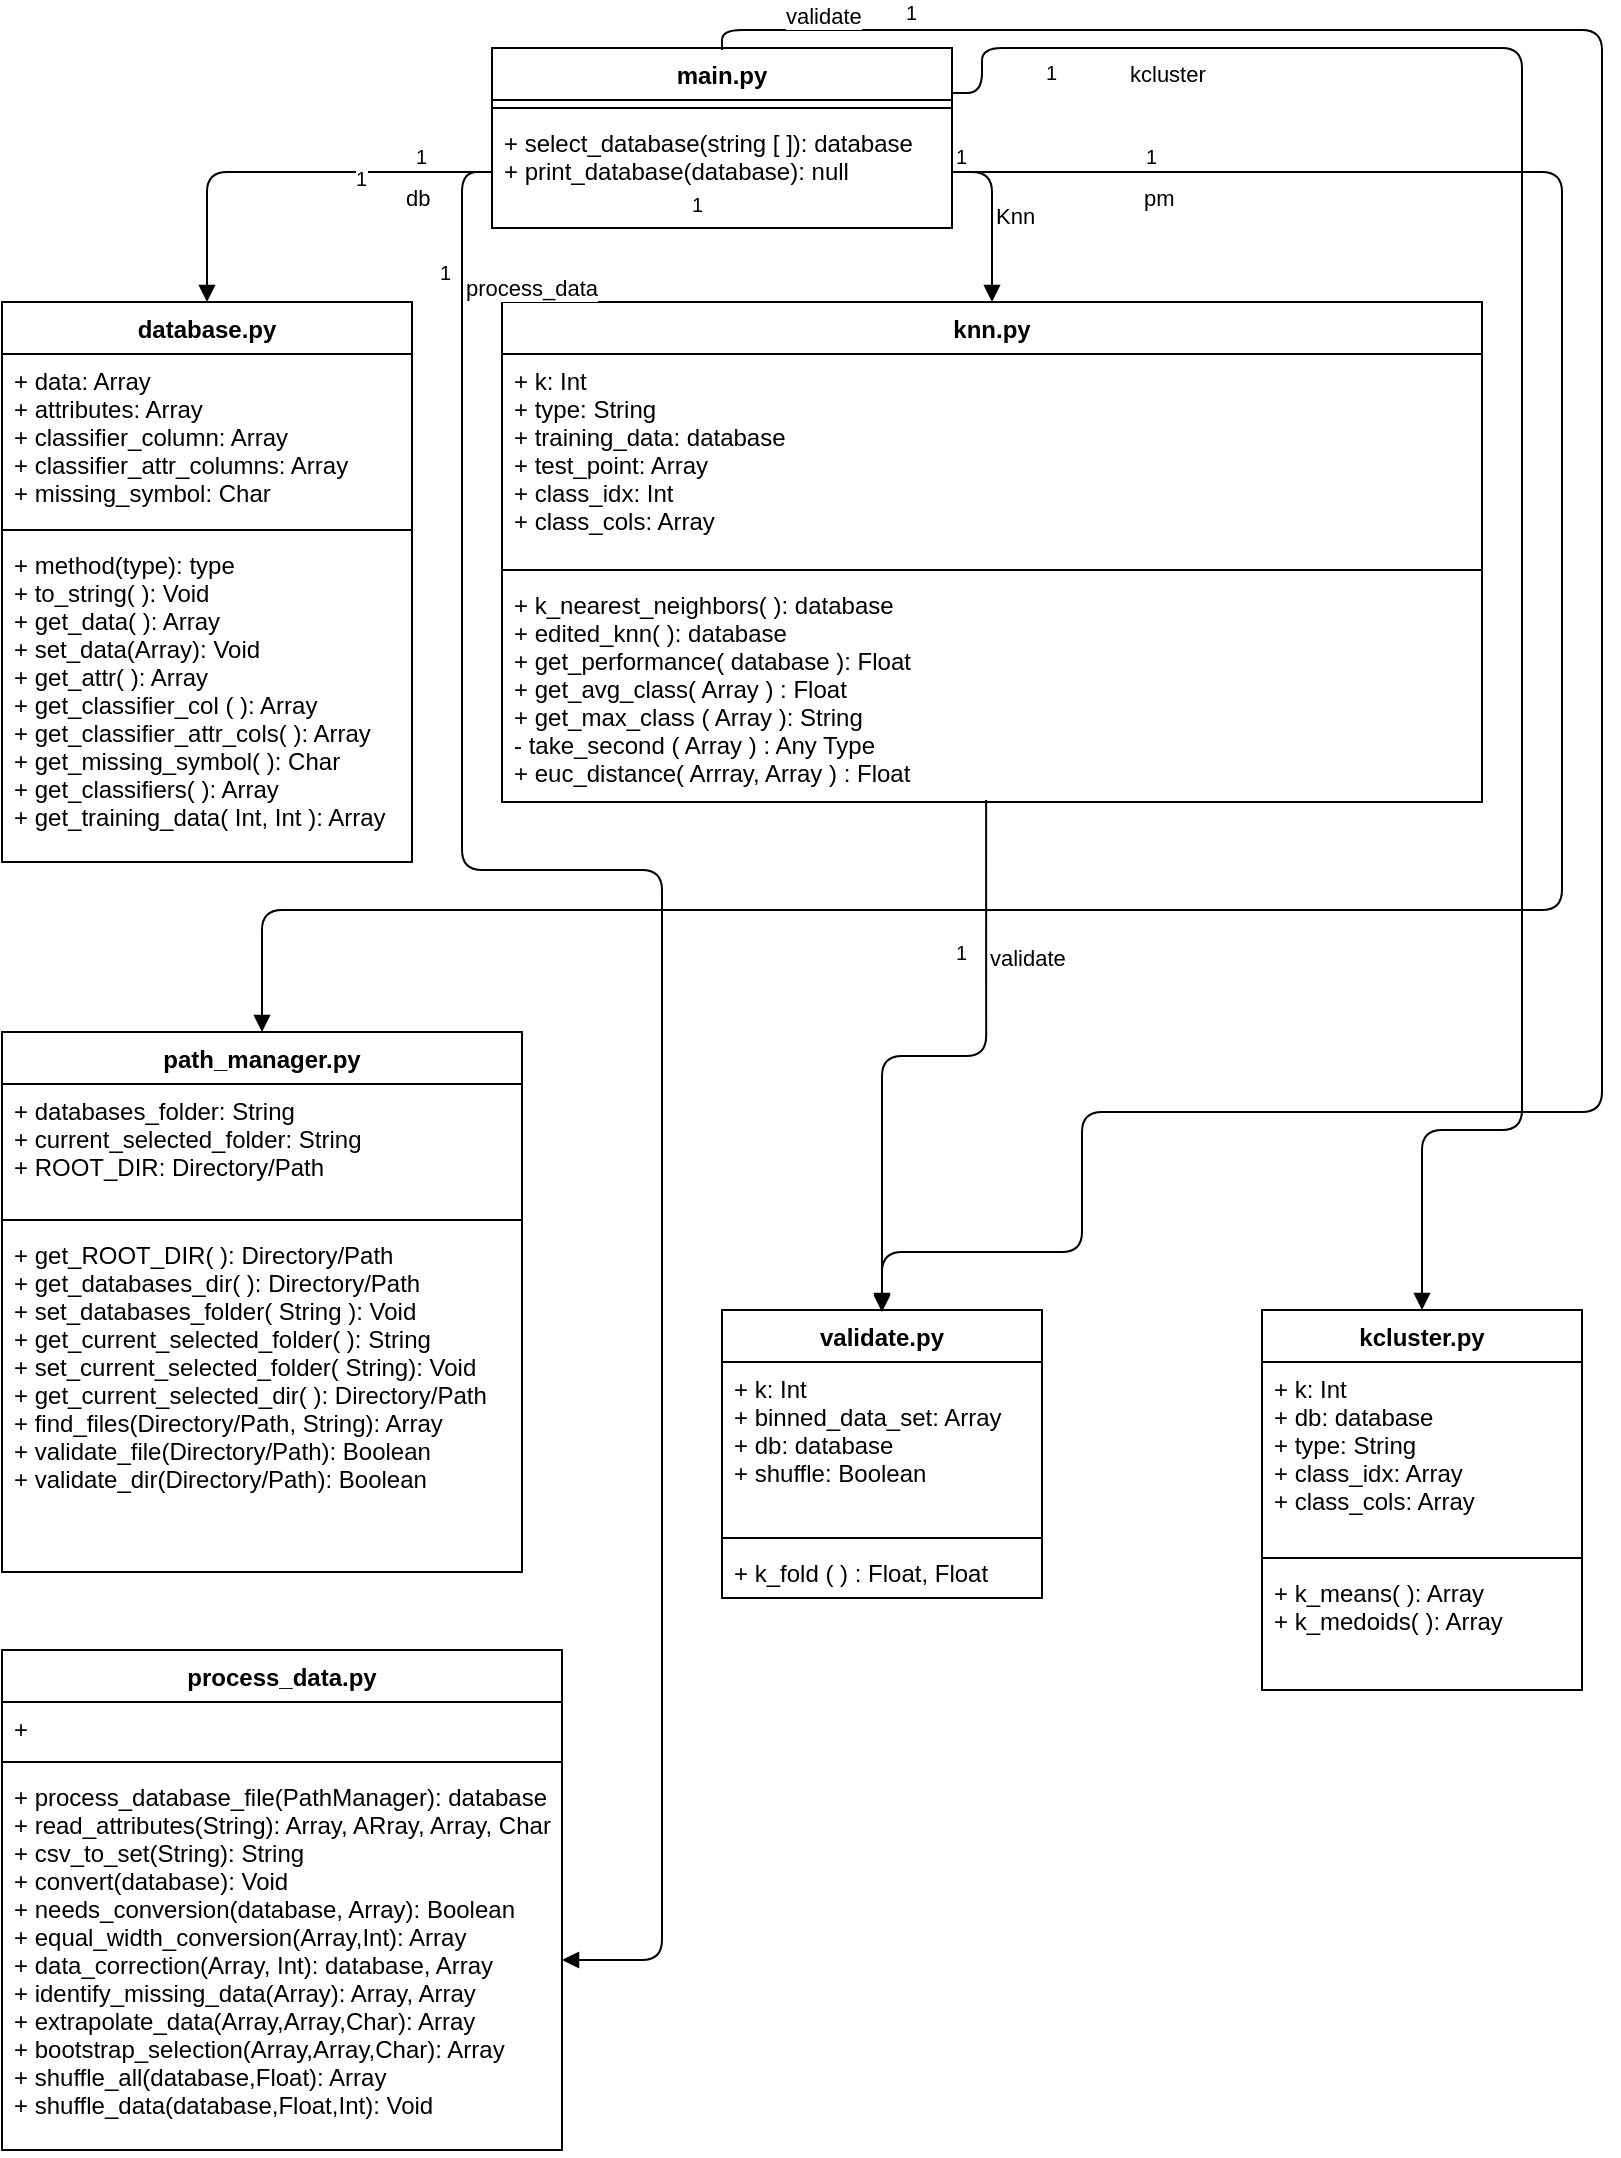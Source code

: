 <mxfile version="11.3.2" type="device" pages="1"><diagram id="KAzF6YcaLwUem5n_ty2p" name="Page-1"><mxGraphModel dx="766" dy="1098" grid="1" gridSize="10" guides="1" tooltips="1" connect="1" arrows="1" fold="1" page="1" pageScale="1" pageWidth="850" pageHeight="1100" math="0" shadow="0"><root><mxCell id="0"/><mxCell id="1" parent="0"/><mxCell id="ls60mM_DQkVWz9QJmcPA-6" value="main.py" style="swimlane;fontStyle=1;align=center;verticalAlign=top;childLayout=stackLayout;horizontal=1;startSize=26;horizontalStack=0;resizeParent=1;resizeParentMax=0;resizeLast=0;collapsible=1;marginBottom=0;" parent="1" vertex="1"><mxGeometry x="285" y="29" width="230" height="90" as="geometry"/></mxCell><mxCell id="ls60mM_DQkVWz9QJmcPA-8" value="" style="line;strokeWidth=1;fillColor=none;align=left;verticalAlign=middle;spacingTop=-1;spacingLeft=3;spacingRight=3;rotatable=0;labelPosition=right;points=[];portConstraint=eastwest;" parent="ls60mM_DQkVWz9QJmcPA-6" vertex="1"><mxGeometry y="26" width="230" height="8" as="geometry"/></mxCell><mxCell id="ls60mM_DQkVWz9QJmcPA-9" value="+ select_database(string [ ]): database &#10;+ print_database(database): null&#10;" style="text;strokeColor=none;fillColor=none;align=left;verticalAlign=top;spacingLeft=4;spacingRight=4;overflow=hidden;rotatable=0;points=[[0,0.5],[1,0.5]];portConstraint=eastwest;" parent="ls60mM_DQkVWz9QJmcPA-6" vertex="1"><mxGeometry y="34" width="230" height="56" as="geometry"/></mxCell><mxCell id="ls60mM_DQkVWz9QJmcPA-10" value="database.py" style="swimlane;fontStyle=1;align=center;verticalAlign=top;childLayout=stackLayout;horizontal=1;startSize=26;horizontalStack=0;resizeParent=1;resizeParentMax=0;resizeLast=0;collapsible=1;marginBottom=0;" parent="1" vertex="1"><mxGeometry x="40" y="156" width="205" height="280" as="geometry"/></mxCell><mxCell id="ls60mM_DQkVWz9QJmcPA-11" value="+ data: Array&#10;+ attributes: Array&#10;+ classifier_column: Array&#10;+ classifier_attr_columns: Array&#10;+ missing_symbol: Char" style="text;strokeColor=none;fillColor=none;align=left;verticalAlign=top;spacingLeft=4;spacingRight=4;overflow=hidden;rotatable=0;points=[[0,0.5],[1,0.5]];portConstraint=eastwest;" parent="ls60mM_DQkVWz9QJmcPA-10" vertex="1"><mxGeometry y="26" width="205" height="84" as="geometry"/></mxCell><mxCell id="ls60mM_DQkVWz9QJmcPA-12" value="" style="line;strokeWidth=1;fillColor=none;align=left;verticalAlign=middle;spacingTop=-1;spacingLeft=3;spacingRight=3;rotatable=0;labelPosition=right;points=[];portConstraint=eastwest;" parent="ls60mM_DQkVWz9QJmcPA-10" vertex="1"><mxGeometry y="110" width="205" height="8" as="geometry"/></mxCell><mxCell id="ls60mM_DQkVWz9QJmcPA-13" value="+ method(type): type&#10;+ to_string( ): Void&#10;+ get_data( ): Array&#10;+ set_data(Array): Void&#10;+ get_attr( ): Array&#10;+ get_classifier_col ( ): Array&#10;+ get_classifier_attr_cols( ): Array&#10;+ get_missing_symbol( ): Char&#10;+ get_classifiers( ): Array&#10;+ get_training_data( Int, Int ): Array" style="text;strokeColor=none;fillColor=none;align=left;verticalAlign=top;spacingLeft=4;spacingRight=4;overflow=hidden;rotatable=0;points=[[0,0.5],[1,0.5]];portConstraint=eastwest;" parent="ls60mM_DQkVWz9QJmcPA-10" vertex="1"><mxGeometry y="118" width="205" height="162" as="geometry"/></mxCell><mxCell id="ls60mM_DQkVWz9QJmcPA-15" value="process_data.py" style="swimlane;fontStyle=1;align=center;verticalAlign=top;childLayout=stackLayout;horizontal=1;startSize=26;horizontalStack=0;resizeParent=1;resizeParentMax=0;resizeLast=0;collapsible=1;marginBottom=0;" parent="1" vertex="1"><mxGeometry x="40" y="830" width="280" height="250" as="geometry"/></mxCell><mxCell id="ls60mM_DQkVWz9QJmcPA-16" value="+" style="text;strokeColor=none;fillColor=none;align=left;verticalAlign=top;spacingLeft=4;spacingRight=4;overflow=hidden;rotatable=0;points=[[0,0.5],[1,0.5]];portConstraint=eastwest;" parent="ls60mM_DQkVWz9QJmcPA-15" vertex="1"><mxGeometry y="26" width="280" height="26" as="geometry"/></mxCell><mxCell id="ls60mM_DQkVWz9QJmcPA-17" value="" style="line;strokeWidth=1;fillColor=none;align=left;verticalAlign=middle;spacingTop=-1;spacingLeft=3;spacingRight=3;rotatable=0;labelPosition=right;points=[];portConstraint=eastwest;" parent="ls60mM_DQkVWz9QJmcPA-15" vertex="1"><mxGeometry y="52" width="280" height="8" as="geometry"/></mxCell><mxCell id="ls60mM_DQkVWz9QJmcPA-18" value="+ process_database_file(PathManager): database&#10;+ read_attributes(String): Array, ARray, Array, Char&#10;+ csv_to_set(String): String&#10;+ convert(database): Void&#10;+ needs_conversion(database, Array): Boolean&#10;+ equal_width_conversion(Array,Int): Array&#10;+ data_correction(Array, Int): database, Array&#10;+ identify_missing_data(Array): Array, Array&#10;+ extrapolate_data(Array,Array,Char): Array&#10;+ bootstrap_selection(Array,Array,Char): Array&#10;+ shuffle_all(database,Float): Array&#10;+ shuffle_data(database,Float,Int): Void" style="text;strokeColor=none;fillColor=none;align=left;verticalAlign=top;spacingLeft=4;spacingRight=4;overflow=hidden;rotatable=0;points=[[0,0.5],[1,0.5]];portConstraint=eastwest;" parent="ls60mM_DQkVWz9QJmcPA-15" vertex="1"><mxGeometry y="60" width="280" height="190" as="geometry"/></mxCell><mxCell id="ls60mM_DQkVWz9QJmcPA-19" value="path_manager.py" style="swimlane;fontStyle=1;align=center;verticalAlign=top;childLayout=stackLayout;horizontal=1;startSize=26;horizontalStack=0;resizeParent=1;resizeParentMax=0;resizeLast=0;collapsible=1;marginBottom=0;" parent="1" vertex="1"><mxGeometry x="40" y="521" width="260" height="270" as="geometry"/></mxCell><mxCell id="ls60mM_DQkVWz9QJmcPA-20" value="+ databases_folder: String&#10;+ current_selected_folder: String&#10;+ ROOT_DIR: Directory/Path" style="text;strokeColor=none;fillColor=none;align=left;verticalAlign=top;spacingLeft=4;spacingRight=4;overflow=hidden;rotatable=0;points=[[0,0.5],[1,0.5]];portConstraint=eastwest;" parent="ls60mM_DQkVWz9QJmcPA-19" vertex="1"><mxGeometry y="26" width="260" height="64" as="geometry"/></mxCell><mxCell id="ls60mM_DQkVWz9QJmcPA-21" value="" style="line;strokeWidth=1;fillColor=none;align=left;verticalAlign=middle;spacingTop=-1;spacingLeft=3;spacingRight=3;rotatable=0;labelPosition=right;points=[];portConstraint=eastwest;" parent="ls60mM_DQkVWz9QJmcPA-19" vertex="1"><mxGeometry y="90" width="260" height="8" as="geometry"/></mxCell><mxCell id="ls60mM_DQkVWz9QJmcPA-22" value="+ get_ROOT_DIR( ): Directory/Path&#10;+ get_databases_dir( ): Directory/Path&#10;+ set_databases_folder( String ): Void&#10;+ get_current_selected_folder( ): String&#10;+ set_current_selected_folder( String): Void&#10;+ get_current_selected_dir( ): Directory/Path&#10;+ find_files(Directory/Path, String): Array&#10;+ validate_file(Directory/Path): Boolean&#10;+ validate_dir(Directory/Path): Boolean" style="text;strokeColor=none;fillColor=none;align=left;verticalAlign=top;spacingLeft=4;spacingRight=4;overflow=hidden;rotatable=0;points=[[0,0.5],[1,0.5]];portConstraint=eastwest;" parent="ls60mM_DQkVWz9QJmcPA-19" vertex="1"><mxGeometry y="98" width="260" height="172" as="geometry"/></mxCell><mxCell id="7pChwuwpJDF4-ZoRWgI--1" value="knn.py" style="swimlane;fontStyle=1;align=center;verticalAlign=top;childLayout=stackLayout;horizontal=1;startSize=26;horizontalStack=0;resizeParent=1;resizeParentMax=0;resizeLast=0;collapsible=1;marginBottom=0;" parent="1" vertex="1"><mxGeometry x="290" y="156" width="490" height="250" as="geometry"/></mxCell><mxCell id="7pChwuwpJDF4-ZoRWgI--2" value="+ k: Int&#10;+ type: String&#10;+ training_data: database&#10;+ test_point: Array&#10;+ class_idx: Int&#10;+ class_cols: Array" style="text;strokeColor=none;fillColor=none;align=left;verticalAlign=top;spacingLeft=4;spacingRight=4;overflow=hidden;rotatable=0;points=[[0,0.5],[1,0.5]];portConstraint=eastwest;" parent="7pChwuwpJDF4-ZoRWgI--1" vertex="1"><mxGeometry y="26" width="490" height="104" as="geometry"/></mxCell><mxCell id="7pChwuwpJDF4-ZoRWgI--3" value="" style="line;strokeWidth=1;fillColor=none;align=left;verticalAlign=middle;spacingTop=-1;spacingLeft=3;spacingRight=3;rotatable=0;labelPosition=right;points=[];portConstraint=eastwest;" parent="7pChwuwpJDF4-ZoRWgI--1" vertex="1"><mxGeometry y="130" width="490" height="8" as="geometry"/></mxCell><mxCell id="7pChwuwpJDF4-ZoRWgI--4" value="+ k_nearest_neighbors( ): database&#10;+ edited_knn( ): database&#10;+ get_performance( database ): Float&#10;+ get_avg_class( Array ) : Float&#10;+ get_max_class ( Array ): String&#10;- take_second ( Array ) : Any Type&#10;+ euc_distance( Arrray, Array ) : Float&#10; " style="text;strokeColor=none;fillColor=none;align=left;verticalAlign=top;spacingLeft=4;spacingRight=4;overflow=hidden;rotatable=0;points=[[0,0.5],[1,0.5]];portConstraint=eastwest;" parent="7pChwuwpJDF4-ZoRWgI--1" vertex="1"><mxGeometry y="138" width="490" height="112" as="geometry"/></mxCell><mxCell id="7pChwuwpJDF4-ZoRWgI--5" value="validate.py&#10;" style="swimlane;fontStyle=1;align=center;verticalAlign=top;childLayout=stackLayout;horizontal=1;startSize=26;horizontalStack=0;resizeParent=1;resizeParentMax=0;resizeLast=0;collapsible=1;marginBottom=0;" parent="1" vertex="1"><mxGeometry x="400" y="660" width="160" height="144" as="geometry"/></mxCell><mxCell id="7pChwuwpJDF4-ZoRWgI--6" value="+ k: Int&#10;+ binned_data_set: Array&#10;+ db: database&#10;+ shuffle: Boolean" style="text;strokeColor=none;fillColor=none;align=left;verticalAlign=top;spacingLeft=4;spacingRight=4;overflow=hidden;rotatable=0;points=[[0,0.5],[1,0.5]];portConstraint=eastwest;" parent="7pChwuwpJDF4-ZoRWgI--5" vertex="1"><mxGeometry y="26" width="160" height="84" as="geometry"/></mxCell><mxCell id="7pChwuwpJDF4-ZoRWgI--7" value="" style="line;strokeWidth=1;fillColor=none;align=left;verticalAlign=middle;spacingTop=-1;spacingLeft=3;spacingRight=3;rotatable=0;labelPosition=right;points=[];portConstraint=eastwest;" parent="7pChwuwpJDF4-ZoRWgI--5" vertex="1"><mxGeometry y="110" width="160" height="8" as="geometry"/></mxCell><mxCell id="7pChwuwpJDF4-ZoRWgI--8" value="+ k_fold ( ) : Float, Float" style="text;strokeColor=none;fillColor=none;align=left;verticalAlign=top;spacingLeft=4;spacingRight=4;overflow=hidden;rotatable=0;points=[[0,0.5],[1,0.5]];portConstraint=eastwest;" parent="7pChwuwpJDF4-ZoRWgI--5" vertex="1"><mxGeometry y="118" width="160" height="26" as="geometry"/></mxCell><mxCell id="7pChwuwpJDF4-ZoRWgI--9" value="kcluster.py" style="swimlane;fontStyle=1;align=center;verticalAlign=top;childLayout=stackLayout;horizontal=1;startSize=26;horizontalStack=0;resizeParent=1;resizeParentMax=0;resizeLast=0;collapsible=1;marginBottom=0;" parent="1" vertex="1"><mxGeometry x="670" y="660" width="160" height="190" as="geometry"/></mxCell><mxCell id="7pChwuwpJDF4-ZoRWgI--10" value="+ k: Int&#10;+ db: database&#10;+ type: String&#10;+ class_idx: Array&#10;+ class_cols: Array&#10;" style="text;strokeColor=none;fillColor=none;align=left;verticalAlign=top;spacingLeft=4;spacingRight=4;overflow=hidden;rotatable=0;points=[[0,0.5],[1,0.5]];portConstraint=eastwest;" parent="7pChwuwpJDF4-ZoRWgI--9" vertex="1"><mxGeometry y="26" width="160" height="94" as="geometry"/></mxCell><mxCell id="7pChwuwpJDF4-ZoRWgI--11" value="" style="line;strokeWidth=1;fillColor=none;align=left;verticalAlign=middle;spacingTop=-1;spacingLeft=3;spacingRight=3;rotatable=0;labelPosition=right;points=[];portConstraint=eastwest;" parent="7pChwuwpJDF4-ZoRWgI--9" vertex="1"><mxGeometry y="120" width="160" height="8" as="geometry"/></mxCell><mxCell id="7pChwuwpJDF4-ZoRWgI--12" value="+ k_means( ): Array&#10;+ k_medoids( ): Array" style="text;strokeColor=none;fillColor=none;align=left;verticalAlign=top;spacingLeft=4;spacingRight=4;overflow=hidden;rotatable=0;points=[[0,0.5],[1,0.5]];portConstraint=eastwest;" parent="7pChwuwpJDF4-ZoRWgI--9" vertex="1"><mxGeometry y="128" width="160" height="62" as="geometry"/></mxCell><mxCell id="7pChwuwpJDF4-ZoRWgI--14" value="db" style="endArrow=block;endFill=1;html=1;edgeStyle=orthogonalEdgeStyle;align=left;verticalAlign=top;entryX=0.5;entryY=0;entryDx=0;entryDy=0;" parent="1" source="ls60mM_DQkVWz9QJmcPA-9" target="ls60mM_DQkVWz9QJmcPA-10" edge="1"><mxGeometry x="-0.568" relative="1" as="geometry"><mxPoint x="230" y="100" as="sourcePoint"/><mxPoint x="230" y="110" as="targetPoint"/><mxPoint as="offset"/></mxGeometry></mxCell><mxCell id="7pChwuwpJDF4-ZoRWgI--15" value="1" style="resizable=0;html=1;align=left;verticalAlign=bottom;labelBackgroundColor=#ffffff;fontSize=10;" parent="7pChwuwpJDF4-ZoRWgI--14" connectable="0" vertex="1"><mxGeometry x="-1" relative="1" as="geometry"><mxPoint x="-40" y="0.5" as="offset"/></mxGeometry></mxCell><mxCell id="7pChwuwpJDF4-ZoRWgI--16" value="Knn" style="endArrow=block;endFill=1;html=1;edgeStyle=orthogonalEdgeStyle;align=left;verticalAlign=top;entryX=0.5;entryY=0;entryDx=0;entryDy=0;exitX=1;exitY=0.5;exitDx=0;exitDy=0;" parent="1" source="ls60mM_DQkVWz9QJmcPA-9" target="7pChwuwpJDF4-ZoRWgI--1" edge="1"><mxGeometry x="-0.534" y="-9" relative="1" as="geometry"><mxPoint x="712.5" y="49.735" as="sourcePoint"/><mxPoint x="570.088" y="132.088" as="targetPoint"/><mxPoint x="9" y="9" as="offset"/></mxGeometry></mxCell><mxCell id="7pChwuwpJDF4-ZoRWgI--17" value="1" style="resizable=0;html=1;align=left;verticalAlign=bottom;labelBackgroundColor=#ffffff;fontSize=10;" parent="7pChwuwpJDF4-ZoRWgI--16" connectable="0" vertex="1"><mxGeometry x="-1" relative="1" as="geometry"/></mxCell><mxCell id="7pChwuwpJDF4-ZoRWgI--20" value="pm" style="endArrow=block;endFill=1;html=1;edgeStyle=orthogonalEdgeStyle;align=left;verticalAlign=top;entryX=0.5;entryY=0;entryDx=0;entryDy=0;exitX=1;exitY=0.5;exitDx=0;exitDy=0;" parent="1" source="ls60mM_DQkVWz9QJmcPA-9" target="ls60mM_DQkVWz9QJmcPA-19" edge="1"><mxGeometry x="-0.864" relative="1" as="geometry"><mxPoint x="567.5" y="450.235" as="sourcePoint"/><mxPoint x="425.088" y="532.588" as="targetPoint"/><Array as="points"><mxPoint x="820" y="91"/><mxPoint x="820" y="460"/><mxPoint x="170" y="460"/></Array><mxPoint as="offset"/></mxGeometry></mxCell><mxCell id="7pChwuwpJDF4-ZoRWgI--21" value="1" style="resizable=0;html=1;align=left;verticalAlign=bottom;labelBackgroundColor=#ffffff;fontSize=10;" parent="7pChwuwpJDF4-ZoRWgI--20" connectable="0" vertex="1"><mxGeometry x="-1" relative="1" as="geometry"><mxPoint x="94.5" y="0.5" as="offset"/></mxGeometry></mxCell><mxCell id="UgGoMOY8adgC-pTdPpPC-1" value="validate" style="endArrow=block;endFill=1;html=1;edgeStyle=orthogonalEdgeStyle;align=left;verticalAlign=top;entryX=0.5;entryY=0;entryDx=0;entryDy=0;exitX=0.494;exitY=0.991;exitDx=0;exitDy=0;exitPerimeter=0;" parent="1" source="7pChwuwpJDF4-ZoRWgI--4" target="7pChwuwpJDF4-ZoRWgI--5" edge="1"><mxGeometry x="-0.568" relative="1" as="geometry"><mxPoint x="551" y="514" as="sourcePoint"/><mxPoint x="409" y="579" as="targetPoint"/><mxPoint as="offset"/></mxGeometry></mxCell><mxCell id="UgGoMOY8adgC-pTdPpPC-2" value="1" style="resizable=0;html=1;align=left;verticalAlign=bottom;labelBackgroundColor=#ffffff;fontSize=10;" parent="UgGoMOY8adgC-pTdPpPC-1" connectable="0" vertex="1"><mxGeometry x="-1" relative="1" as="geometry"><mxPoint x="-17" y="85" as="offset"/></mxGeometry></mxCell><mxCell id="UgGoMOY8adgC-pTdPpPC-3" value="validate" style="endArrow=block;endFill=1;html=1;edgeStyle=orthogonalEdgeStyle;align=left;verticalAlign=top;entryX=0.5;entryY=0;entryDx=0;entryDy=0;exitX=0.5;exitY=0;exitDx=0;exitDy=0;" parent="1" edge="1"><mxGeometry x="-0.945" y="20" relative="1" as="geometry"><mxPoint x="400" y="30" as="sourcePoint"/><mxPoint x="480" y="661" as="targetPoint"/><mxPoint as="offset"/><Array as="points"><mxPoint x="400" y="20"/><mxPoint x="840" y="20"/><mxPoint x="840" y="561"/><mxPoint x="580" y="561"/><mxPoint x="580" y="631"/><mxPoint x="480" y="631"/></Array></mxGeometry></mxCell><mxCell id="UgGoMOY8adgC-pTdPpPC-4" value="1" style="resizable=0;html=1;align=left;verticalAlign=bottom;labelBackgroundColor=#ffffff;fontSize=10;" parent="UgGoMOY8adgC-pTdPpPC-3" connectable="0" vertex="1"><mxGeometry x="-1" relative="1" as="geometry"><mxPoint x="-17" y="85" as="offset"/></mxGeometry></mxCell><mxCell id="UgGoMOY8adgC-pTdPpPC-5" value="1" style="resizable=0;html=1;align=left;verticalAlign=bottom;labelBackgroundColor=#ffffff;fontSize=10;" parent="1" connectable="0" vertex="1"><mxGeometry x="560" y="98" as="geometry"><mxPoint x="-70.5" y="-78.5" as="offset"/></mxGeometry></mxCell><mxCell id="OEvIq5IwkOmimNsZFz6M-1" value="process_data" style="endArrow=block;endFill=1;html=1;edgeStyle=orthogonalEdgeStyle;align=left;verticalAlign=top;entryX=1;entryY=0.5;entryDx=0;entryDy=0;exitX=0;exitY=0.5;exitDx=0;exitDy=0;" edge="1" parent="1" source="ls60mM_DQkVWz9QJmcPA-9" target="ls60mM_DQkVWz9QJmcPA-18"><mxGeometry x="-0.887" relative="1" as="geometry"><mxPoint x="280" y="140" as="sourcePoint"/><mxPoint x="153" y="166" as="targetPoint"/><mxPoint as="offset"/><Array as="points"><mxPoint x="270" y="91"/><mxPoint x="270" y="440"/><mxPoint x="370" y="440"/><mxPoint x="370" y="985"/></Array></mxGeometry></mxCell><mxCell id="OEvIq5IwkOmimNsZFz6M-2" value="1" style="resizable=0;html=1;align=left;verticalAlign=bottom;labelBackgroundColor=#ffffff;fontSize=10;" connectable="0" vertex="1" parent="OEvIq5IwkOmimNsZFz6M-1"><mxGeometry x="-1" relative="1" as="geometry"><mxPoint x="-40" y="0.5" as="offset"/></mxGeometry></mxCell><mxCell id="OEvIq5IwkOmimNsZFz6M-3" value="1" style="resizable=0;html=1;align=left;verticalAlign=bottom;labelBackgroundColor=#ffffff;fontSize=10;" connectable="0" vertex="1" parent="1"><mxGeometry x="255" y="101.5" as="geometry"><mxPoint x="-40" y="0.5" as="offset"/></mxGeometry></mxCell><mxCell id="OEvIq5IwkOmimNsZFz6M-4" value="1" style="resizable=0;html=1;align=left;verticalAlign=bottom;labelBackgroundColor=#ffffff;fontSize=10;" connectable="0" vertex="1" parent="1"><mxGeometry x="255" y="130" as="geometry"><mxPoint x="2" y="19.5" as="offset"/></mxGeometry></mxCell><mxCell id="OEvIq5IwkOmimNsZFz6M-6" value="kcluster" style="endArrow=block;endFill=1;html=1;edgeStyle=orthogonalEdgeStyle;align=left;verticalAlign=top;entryX=0.5;entryY=0;entryDx=0;entryDy=0;exitX=1;exitY=0.25;exitDx=0;exitDy=0;" edge="1" parent="1" source="ls60mM_DQkVWz9QJmcPA-6" target="7pChwuwpJDF4-ZoRWgI--9"><mxGeometry x="-0.779" relative="1" as="geometry"><mxPoint x="410" y="39" as="sourcePoint"/><mxPoint x="490" y="670" as="targetPoint"/><mxPoint as="offset"/><Array as="points"><mxPoint x="530" y="52"/><mxPoint x="530" y="29"/><mxPoint x="800" y="29"/><mxPoint x="800" y="570"/><mxPoint x="750" y="570"/></Array></mxGeometry></mxCell><mxCell id="OEvIq5IwkOmimNsZFz6M-7" value="1" style="resizable=0;html=1;align=left;verticalAlign=bottom;labelBackgroundColor=#ffffff;fontSize=10;" connectable="0" vertex="1" parent="OEvIq5IwkOmimNsZFz6M-6"><mxGeometry x="-1" relative="1" as="geometry"><mxPoint x="45" y="-2" as="offset"/></mxGeometry></mxCell></root></mxGraphModel></diagram></mxfile>
